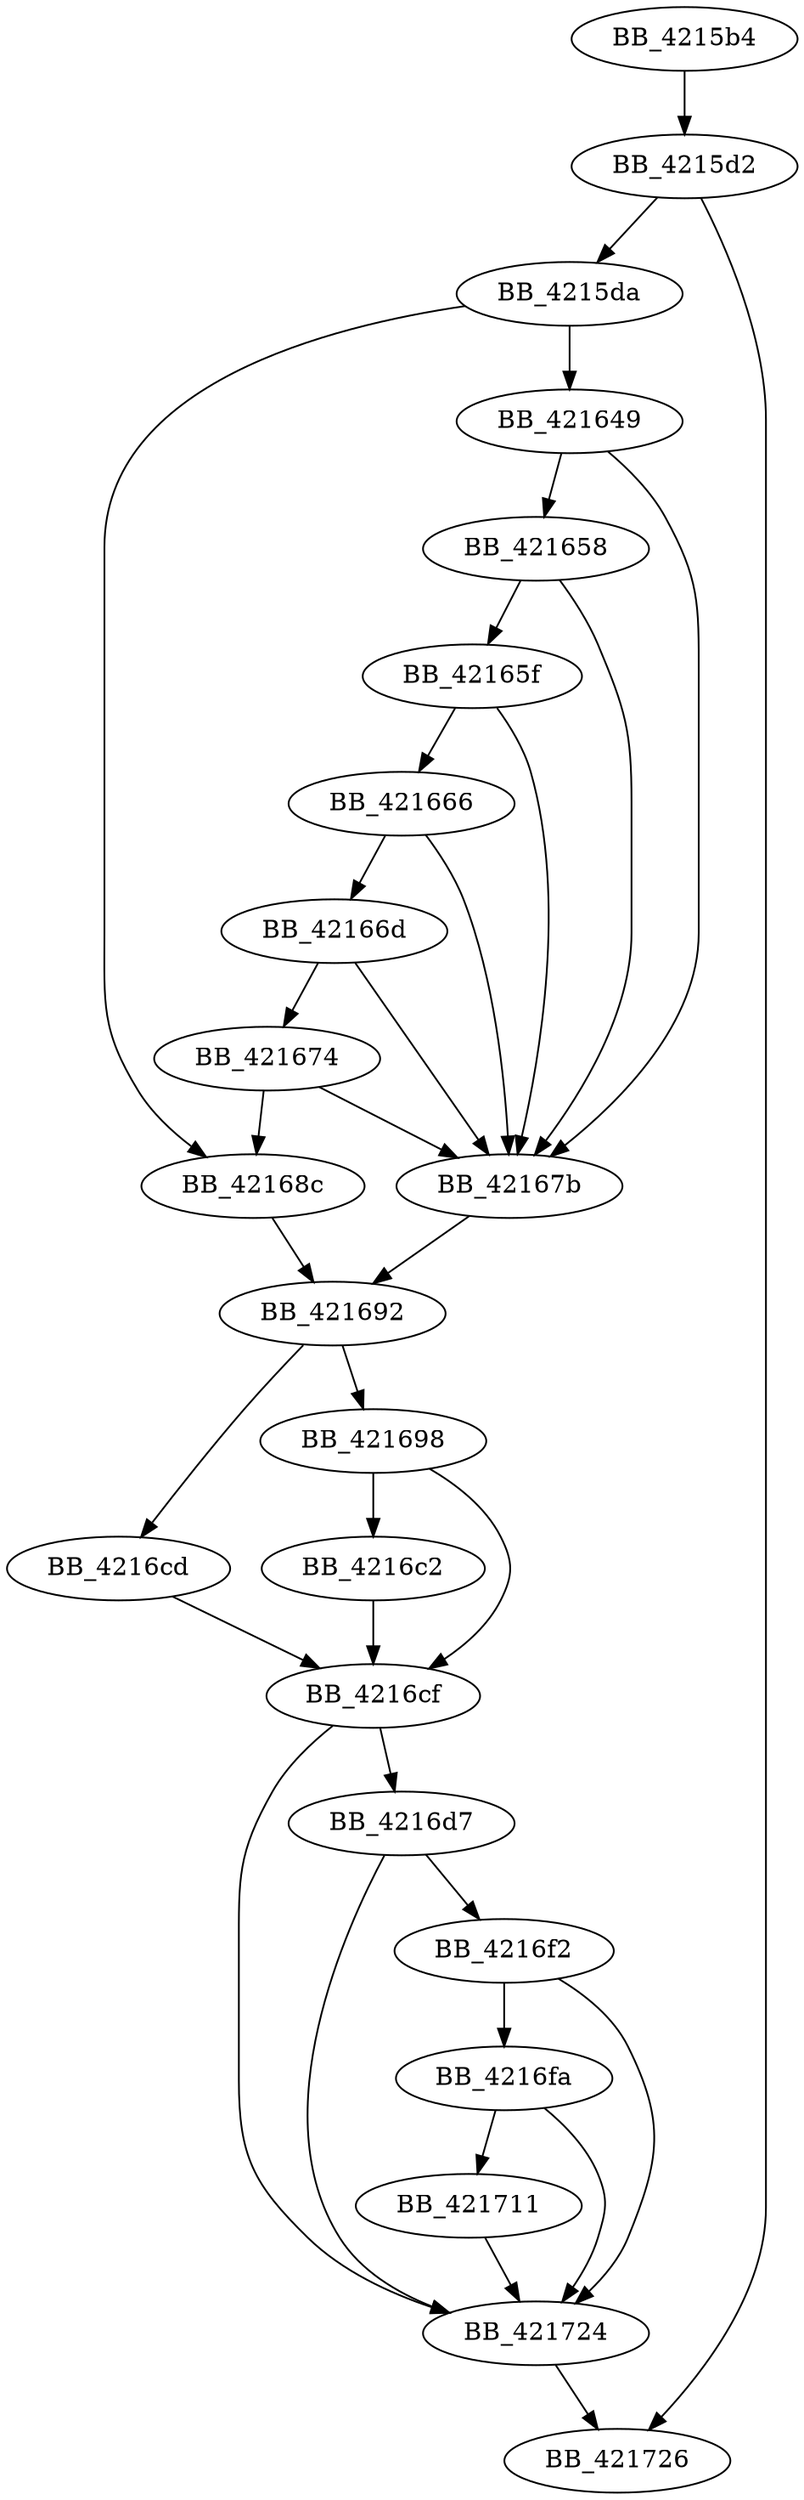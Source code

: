 DiGraph ___isa_available_init{
BB_4215b4->BB_4215d2
BB_4215d2->BB_4215da
BB_4215d2->BB_421726
BB_4215da->BB_421649
BB_4215da->BB_42168c
BB_421649->BB_421658
BB_421649->BB_42167b
BB_421658->BB_42165f
BB_421658->BB_42167b
BB_42165f->BB_421666
BB_42165f->BB_42167b
BB_421666->BB_42166d
BB_421666->BB_42167b
BB_42166d->BB_421674
BB_42166d->BB_42167b
BB_421674->BB_42167b
BB_421674->BB_42168c
BB_42167b->BB_421692
BB_42168c->BB_421692
BB_421692->BB_421698
BB_421692->BB_4216cd
BB_421698->BB_4216c2
BB_421698->BB_4216cf
BB_4216c2->BB_4216cf
BB_4216cd->BB_4216cf
BB_4216cf->BB_4216d7
BB_4216cf->BB_421724
BB_4216d7->BB_4216f2
BB_4216d7->BB_421724
BB_4216f2->BB_4216fa
BB_4216f2->BB_421724
BB_4216fa->BB_421711
BB_4216fa->BB_421724
BB_421711->BB_421724
BB_421724->BB_421726
}
